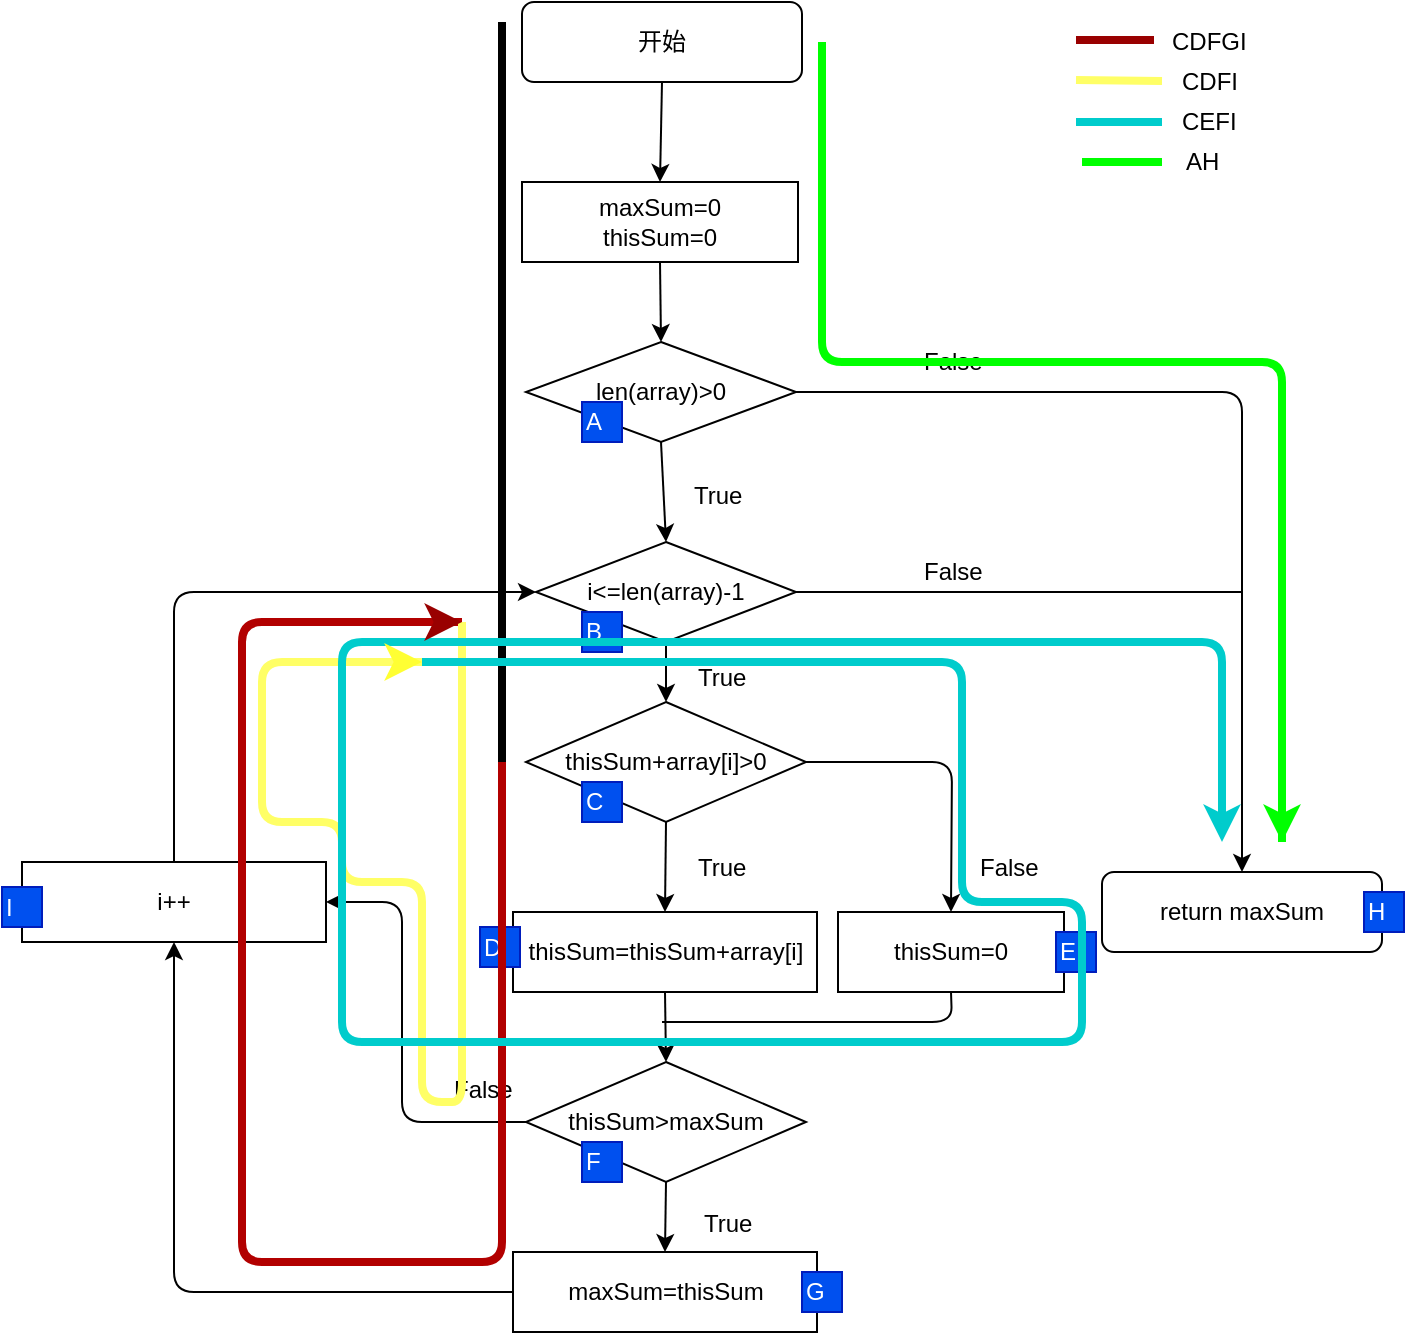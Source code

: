 <mxfile version="10.6.1" type="github"><diagram id="b47Xlxwh-5bcOCQLaltX" name="Page-1"><mxGraphModel dx="1156" dy="742" grid="1" gridSize="10" guides="1" tooltips="1" connect="1" arrows="1" fold="1" page="1" pageScale="1" pageWidth="827" pageHeight="1169" math="0" shadow="0"><root><mxCell id="0"/><mxCell id="1" parent="0"/><mxCell id="yi4_vnIs0eYuqNjCTGJi-1" value="开始" style="rounded=1;whiteSpace=wrap;html=1;" vertex="1" parent="1"><mxGeometry x="300" y="50" width="140" height="40" as="geometry"/></mxCell><mxCell id="yi4_vnIs0eYuqNjCTGJi-2" value="" style="endArrow=classic;html=1;exitX=0.5;exitY=1;exitDx=0;exitDy=0;entryX=0.5;entryY=0;entryDx=0;entryDy=0;" edge="1" parent="1" source="yi4_vnIs0eYuqNjCTGJi-1" target="yi4_vnIs0eYuqNjCTGJi-13"><mxGeometry width="50" height="50" relative="1" as="geometry"><mxPoint x="330" y="160" as="sourcePoint"/><mxPoint x="370" y="130" as="targetPoint"/></mxGeometry></mxCell><mxCell id="yi4_vnIs0eYuqNjCTGJi-13" value="&lt;div&gt;maxSum=0&lt;/div&gt;&lt;div&gt;thisSum=0&lt;br&gt;&lt;/div&gt;" style="rounded=0;whiteSpace=wrap;html=1;" vertex="1" parent="1"><mxGeometry x="300" y="140" width="138" height="40" as="geometry"/></mxCell><mxCell id="yi4_vnIs0eYuqNjCTGJi-16" value="thisSum+array[i]&amp;gt;0" style="rhombus;whiteSpace=wrap;html=1;" vertex="1" parent="1"><mxGeometry x="302" y="400" width="140" height="60" as="geometry"/></mxCell><mxCell id="yi4_vnIs0eYuqNjCTGJi-17" value="len(array)&amp;gt;0" style="rhombus;whiteSpace=wrap;html=1;" vertex="1" parent="1"><mxGeometry x="302" y="220" width="135" height="50" as="geometry"/></mxCell><mxCell id="yi4_vnIs0eYuqNjCTGJi-19" value="" style="endArrow=classic;html=1;exitX=0.5;exitY=1;exitDx=0;exitDy=0;entryX=0.5;entryY=0;entryDx=0;entryDy=0;" edge="1" parent="1" source="yi4_vnIs0eYuqNjCTGJi-13" target="yi4_vnIs0eYuqNjCTGJi-17"><mxGeometry width="50" height="50" relative="1" as="geometry"><mxPoint x="300" y="620" as="sourcePoint"/><mxPoint x="350" y="570" as="targetPoint"/></mxGeometry></mxCell><mxCell id="yi4_vnIs0eYuqNjCTGJi-22" value="thisSum=thisSum+array[i]" style="rounded=0;whiteSpace=wrap;html=1;" vertex="1" parent="1"><mxGeometry x="295.5" y="505" width="152" height="40" as="geometry"/></mxCell><mxCell id="yi4_vnIs0eYuqNjCTGJi-23" value="return maxSum" style="rounded=1;whiteSpace=wrap;html=1;" vertex="1" parent="1"><mxGeometry x="590" y="485" width="140" height="40" as="geometry"/></mxCell><mxCell id="yi4_vnIs0eYuqNjCTGJi-24" value="thisSum&amp;gt;maxSum" style="rhombus;whiteSpace=wrap;html=1;" vertex="1" parent="1"><mxGeometry x="302" y="580" width="140" height="60" as="geometry"/></mxCell><mxCell id="yi4_vnIs0eYuqNjCTGJi-25" value="maxSum=thisSum" style="rounded=0;whiteSpace=wrap;html=1;" vertex="1" parent="1"><mxGeometry x="295.5" y="675" width="152" height="40" as="geometry"/></mxCell><mxCell id="yi4_vnIs0eYuqNjCTGJi-26" value="i++" style="rounded=0;whiteSpace=wrap;html=1;" vertex="1" parent="1"><mxGeometry x="50" y="480" width="152" height="40" as="geometry"/></mxCell><mxCell id="yi4_vnIs0eYuqNjCTGJi-27" value="" style="endArrow=classic;html=1;exitX=0.5;exitY=1;exitDx=0;exitDy=0;entryX=0.5;entryY=0;entryDx=0;entryDy=0;" edge="1" parent="1" source="yi4_vnIs0eYuqNjCTGJi-17" target="yi4_vnIs0eYuqNjCTGJi-36"><mxGeometry width="50" height="50" relative="1" as="geometry"><mxPoint x="50" y="790" as="sourcePoint"/><mxPoint x="372" y="320" as="targetPoint"/></mxGeometry></mxCell><mxCell id="yi4_vnIs0eYuqNjCTGJi-28" value="" style="endArrow=classic;html=1;entryX=0.5;entryY=0;entryDx=0;entryDy=0;exitX=0.5;exitY=1;exitDx=0;exitDy=0;" edge="1" parent="1" target="yi4_vnIs0eYuqNjCTGJi-16"><mxGeometry width="50" height="50" relative="1" as="geometry"><mxPoint x="372" y="370" as="sourcePoint"/><mxPoint x="100" y="740" as="targetPoint"/></mxGeometry></mxCell><mxCell id="yi4_vnIs0eYuqNjCTGJi-29" value="" style="endArrow=classic;html=1;entryX=0.5;entryY=0;entryDx=0;entryDy=0;exitX=0.5;exitY=1;exitDx=0;exitDy=0;" edge="1" parent="1" source="yi4_vnIs0eYuqNjCTGJi-16" target="yi4_vnIs0eYuqNjCTGJi-22"><mxGeometry width="50" height="50" relative="1" as="geometry"><mxPoint x="50" y="790" as="sourcePoint"/><mxPoint x="100" y="740" as="targetPoint"/></mxGeometry></mxCell><mxCell id="yi4_vnIs0eYuqNjCTGJi-30" value="" style="endArrow=classic;html=1;entryX=0.5;entryY=0;entryDx=0;entryDy=0;exitX=0.5;exitY=1;exitDx=0;exitDy=0;" edge="1" parent="1" source="yi4_vnIs0eYuqNjCTGJi-22" target="yi4_vnIs0eYuqNjCTGJi-24"><mxGeometry width="50" height="50" relative="1" as="geometry"><mxPoint x="50" y="790" as="sourcePoint"/><mxPoint x="370" y="560" as="targetPoint"/></mxGeometry></mxCell><mxCell id="yi4_vnIs0eYuqNjCTGJi-31" value="" style="endArrow=classic;html=1;entryX=0.5;entryY=0;entryDx=0;entryDy=0;exitX=0.5;exitY=1;exitDx=0;exitDy=0;" edge="1" parent="1" source="yi4_vnIs0eYuqNjCTGJi-24" target="yi4_vnIs0eYuqNjCTGJi-25"><mxGeometry width="50" height="50" relative="1" as="geometry"><mxPoint x="50" y="790" as="sourcePoint"/><mxPoint x="100" y="740" as="targetPoint"/></mxGeometry></mxCell><mxCell id="yi4_vnIs0eYuqNjCTGJi-32" value="" style="endArrow=classic;html=1;exitX=0;exitY=0.5;exitDx=0;exitDy=0;entryX=1;entryY=0.5;entryDx=0;entryDy=0;" edge="1" parent="1" source="yi4_vnIs0eYuqNjCTGJi-24" target="yi4_vnIs0eYuqNjCTGJi-26"><mxGeometry width="50" height="50" relative="1" as="geometry"><mxPoint x="50" y="790" as="sourcePoint"/><mxPoint x="100" y="740" as="targetPoint"/><Array as="points"><mxPoint x="240" y="610"/><mxPoint x="240" y="500"/></Array></mxGeometry></mxCell><mxCell id="yi4_vnIs0eYuqNjCTGJi-33" value="" style="endArrow=classic;html=1;entryX=0.5;entryY=1;entryDx=0;entryDy=0;exitX=0;exitY=0.5;exitDx=0;exitDy=0;" edge="1" parent="1" source="yi4_vnIs0eYuqNjCTGJi-25" target="yi4_vnIs0eYuqNjCTGJi-26"><mxGeometry width="50" height="50" relative="1" as="geometry"><mxPoint x="50" y="790" as="sourcePoint"/><mxPoint x="100" y="740" as="targetPoint"/><Array as="points"><mxPoint x="126" y="695"/></Array></mxGeometry></mxCell><mxCell id="yi4_vnIs0eYuqNjCTGJi-34" value="" style="endArrow=classic;html=1;exitX=1;exitY=0.5;exitDx=0;exitDy=0;entryX=0.5;entryY=0;entryDx=0;entryDy=0;" edge="1" parent="1" source="yi4_vnIs0eYuqNjCTGJi-17" target="yi4_vnIs0eYuqNjCTGJi-23"><mxGeometry width="50" height="50" relative="1" as="geometry"><mxPoint x="50" y="790" as="sourcePoint"/><mxPoint x="100" y="740" as="targetPoint"/><Array as="points"><mxPoint x="660" y="245"/></Array></mxGeometry></mxCell><mxCell id="yi4_vnIs0eYuqNjCTGJi-36" value="i&amp;lt;=len(array)-1" style="rhombus;whiteSpace=wrap;html=1;" vertex="1" parent="1"><mxGeometry x="307" y="320" width="130" height="50" as="geometry"/></mxCell><mxCell id="yi4_vnIs0eYuqNjCTGJi-37" value="" style="endArrow=none;html=1;entryX=1;entryY=0.5;entryDx=0;entryDy=0;" edge="1" parent="1" target="yi4_vnIs0eYuqNjCTGJi-36"><mxGeometry width="50" height="50" relative="1" as="geometry"><mxPoint x="660" y="345" as="sourcePoint"/><mxPoint x="440" y="340" as="targetPoint"/></mxGeometry></mxCell><mxCell id="yi4_vnIs0eYuqNjCTGJi-38" value="thisSum=0" style="rounded=0;whiteSpace=wrap;html=1;" vertex="1" parent="1"><mxGeometry x="458" y="505" width="113" height="40" as="geometry"/></mxCell><mxCell id="yi4_vnIs0eYuqNjCTGJi-39" value="" style="endArrow=classic;html=1;entryX=0.5;entryY=0;entryDx=0;entryDy=0;exitX=1;exitY=0.5;exitDx=0;exitDy=0;" edge="1" parent="1" source="yi4_vnIs0eYuqNjCTGJi-16" target="yi4_vnIs0eYuqNjCTGJi-38"><mxGeometry width="50" height="50" relative="1" as="geometry"><mxPoint x="50" y="790" as="sourcePoint"/><mxPoint x="100" y="740" as="targetPoint"/><Array as="points"><mxPoint x="515" y="430"/></Array></mxGeometry></mxCell><mxCell id="yi4_vnIs0eYuqNjCTGJi-42" value="" style="endArrow=none;html=1;entryX=0.5;entryY=1;entryDx=0;entryDy=0;" edge="1" parent="1" target="yi4_vnIs0eYuqNjCTGJi-38"><mxGeometry width="50" height="50" relative="1" as="geometry"><mxPoint x="370" y="560" as="sourcePoint"/><mxPoint x="100" y="740" as="targetPoint"/><Array as="points"><mxPoint x="515" y="560"/></Array></mxGeometry></mxCell><mxCell id="yi4_vnIs0eYuqNjCTGJi-43" value="" style="endArrow=classic;html=1;entryX=0;entryY=0.5;entryDx=0;entryDy=0;exitX=0.5;exitY=0;exitDx=0;exitDy=0;" edge="1" parent="1" source="yi4_vnIs0eYuqNjCTGJi-26" target="yi4_vnIs0eYuqNjCTGJi-36"><mxGeometry width="50" height="50" relative="1" as="geometry"><mxPoint x="50" y="790" as="sourcePoint"/><mxPoint x="100" y="740" as="targetPoint"/><Array as="points"><mxPoint x="126" y="345"/></Array></mxGeometry></mxCell><mxCell id="yi4_vnIs0eYuqNjCTGJi-44" value="&lt;div&gt;True&lt;/div&gt;&lt;div&gt;&lt;br&gt;&lt;/div&gt;" style="text;html=1;resizable=0;points=[];autosize=1;align=left;verticalAlign=top;spacingTop=-4;" vertex="1" parent="1"><mxGeometry x="384" y="287" width="40" height="30" as="geometry"/></mxCell><mxCell id="yi4_vnIs0eYuqNjCTGJi-45" value="False" style="text;html=1;resizable=0;points=[];autosize=1;align=left;verticalAlign=top;spacingTop=-4;" vertex="1" parent="1"><mxGeometry x="499" y="220" width="50" height="20" as="geometry"/></mxCell><mxCell id="yi4_vnIs0eYuqNjCTGJi-46" value="False" style="text;html=1;resizable=0;points=[];autosize=1;align=left;verticalAlign=top;spacingTop=-4;" vertex="1" parent="1"><mxGeometry x="499" y="325" width="50" height="20" as="geometry"/></mxCell><mxCell id="yi4_vnIs0eYuqNjCTGJi-47" value="True" style="text;html=1;resizable=0;points=[];autosize=1;align=left;verticalAlign=top;spacingTop=-4;" vertex="1" parent="1"><mxGeometry x="386" y="378" width="40" height="20" as="geometry"/></mxCell><mxCell id="yi4_vnIs0eYuqNjCTGJi-48" value="True" style="text;html=1;resizable=0;points=[];autosize=1;align=left;verticalAlign=top;spacingTop=-4;" vertex="1" parent="1"><mxGeometry x="386" y="472.5" width="40" height="20" as="geometry"/></mxCell><mxCell id="yi4_vnIs0eYuqNjCTGJi-49" value="&lt;div&gt;False&lt;/div&gt;&lt;div&gt;&lt;br&gt;&lt;/div&gt;" style="text;html=1;resizable=0;points=[];autosize=1;align=left;verticalAlign=top;spacingTop=-4;" vertex="1" parent="1"><mxGeometry x="527" y="473" width="50" height="30" as="geometry"/></mxCell><mxCell id="yi4_vnIs0eYuqNjCTGJi-50" value="&lt;div&gt;False&lt;/div&gt;&lt;div&gt;&lt;br&gt;&lt;/div&gt;" style="text;html=1;resizable=0;points=[];autosize=1;align=left;verticalAlign=top;spacingTop=-4;" vertex="1" parent="1"><mxGeometry x="264" y="584" width="50" height="30" as="geometry"/></mxCell><mxCell id="yi4_vnIs0eYuqNjCTGJi-51" value="&lt;div&gt;True&lt;/div&gt;&lt;div&gt;&lt;br&gt;&lt;/div&gt;" style="text;html=1;resizable=0;points=[];autosize=1;align=left;verticalAlign=top;spacingTop=-4;" vertex="1" parent="1"><mxGeometry x="389" y="651" width="40" height="30" as="geometry"/></mxCell><mxCell id="yi4_vnIs0eYuqNjCTGJi-52" value="A" style="text;html=1;resizable=0;points=[];autosize=1;align=left;verticalAlign=top;spacingTop=-4;fillColor=#0050ef;strokeColor=#001DBC;fontColor=#ffffff;" vertex="1" parent="1"><mxGeometry x="330" y="250" width="20" height="20" as="geometry"/></mxCell><mxCell id="yi4_vnIs0eYuqNjCTGJi-55" value="&lt;div&gt;B&lt;/div&gt;" style="text;html=1;resizable=0;points=[];autosize=1;align=left;verticalAlign=top;spacingTop=-4;fillColor=#0050ef;strokeColor=#001DBC;fontColor=#ffffff;" vertex="1" parent="1"><mxGeometry x="330" y="355" width="20" height="20" as="geometry"/></mxCell><mxCell id="yi4_vnIs0eYuqNjCTGJi-56" value="C" style="text;html=1;resizable=0;points=[];autosize=1;align=left;verticalAlign=top;spacingTop=-4;fillColor=#0050ef;strokeColor=#001DBC;fontColor=#ffffff;" vertex="1" parent="1"><mxGeometry x="330" y="440" width="20" height="20" as="geometry"/></mxCell><mxCell id="yi4_vnIs0eYuqNjCTGJi-58" value="D" style="text;html=1;resizable=0;points=[];autosize=1;align=left;verticalAlign=top;spacingTop=-4;fillColor=#0050ef;strokeColor=#001DBC;fontColor=#ffffff;" vertex="1" parent="1"><mxGeometry x="279" y="512.5" width="20" height="20" as="geometry"/></mxCell><mxCell id="yi4_vnIs0eYuqNjCTGJi-60" value="E" style="text;html=1;resizable=0;points=[];autosize=1;align=left;verticalAlign=top;spacingTop=-4;fillColor=#0050ef;strokeColor=#001DBC;fontColor=#ffffff;" vertex="1" parent="1"><mxGeometry x="567" y="515" width="20" height="20" as="geometry"/></mxCell><mxCell id="yi4_vnIs0eYuqNjCTGJi-61" value="F" style="text;html=1;resizable=0;points=[];autosize=1;align=left;verticalAlign=top;spacingTop=-4;fillColor=#0050ef;strokeColor=#001DBC;fontColor=#ffffff;" vertex="1" parent="1"><mxGeometry x="330" y="620" width="20" height="20" as="geometry"/></mxCell><mxCell id="yi4_vnIs0eYuqNjCTGJi-62" value="G" style="text;html=1;resizable=0;points=[];autosize=1;align=left;verticalAlign=top;spacingTop=-4;fillColor=#0050ef;strokeColor=#001DBC;fontColor=#ffffff;" vertex="1" parent="1"><mxGeometry x="440" y="685" width="20" height="20" as="geometry"/></mxCell><mxCell id="yi4_vnIs0eYuqNjCTGJi-63" value="H" style="text;html=1;resizable=0;points=[];autosize=1;align=left;verticalAlign=top;spacingTop=-4;fillColor=#0050ef;strokeColor=#001DBC;fontColor=#ffffff;" vertex="1" parent="1"><mxGeometry x="721" y="495" width="20" height="20" as="geometry"/></mxCell><mxCell id="yi4_vnIs0eYuqNjCTGJi-64" value="I" style="text;html=1;resizable=0;points=[];autosize=1;align=left;verticalAlign=top;spacingTop=-4;fillColor=#0050ef;strokeColor=#001DBC;fontColor=#ffffff;" vertex="1" parent="1"><mxGeometry x="40" y="492.5" width="20" height="20" as="geometry"/></mxCell><mxCell id="yi4_vnIs0eYuqNjCTGJi-65" value="" style="endArrow=none;html=1;strokeWidth=4;" edge="1" parent="1"><mxGeometry width="50" height="50" relative="1" as="geometry"><mxPoint x="290" y="430" as="sourcePoint"/><mxPoint x="290" y="60" as="targetPoint"/></mxGeometry></mxCell><mxCell id="yi4_vnIs0eYuqNjCTGJi-66" value="" style="endArrow=none;html=1;fillColor=#e51400;strokeColor=#B20000;strokeWidth=4;" edge="1" parent="1"><mxGeometry width="50" height="50" relative="1" as="geometry"><mxPoint x="270" y="360" as="sourcePoint"/><mxPoint x="290" y="430" as="targetPoint"/><Array as="points"><mxPoint x="160" y="360"/><mxPoint x="160" y="680"/><mxPoint x="290" y="680"/></Array></mxGeometry></mxCell><mxCell id="yi4_vnIs0eYuqNjCTGJi-67" value="" style="endArrow=none;html=1;strokeWidth=4;strokeColor=#FFFF66;" edge="1" parent="1"><mxGeometry width="50" height="50" relative="1" as="geometry"><mxPoint x="250" y="380" as="sourcePoint"/><mxPoint x="270" y="360" as="targetPoint"/><Array as="points"><mxPoint x="170" y="380"/><mxPoint x="170" y="460"/><mxPoint x="210" y="460"/><mxPoint x="210" y="490"/><mxPoint x="250" y="490"/><mxPoint x="250" y="600"/><mxPoint x="270" y="600"/></Array></mxGeometry></mxCell><mxCell id="yi4_vnIs0eYuqNjCTGJi-70" value="" style="endArrow=none;html=1;strokeColor=#00CCCC;strokeWidth=4;" edge="1" parent="1"><mxGeometry width="50" height="50" relative="1" as="geometry"><mxPoint x="650" y="460" as="sourcePoint"/><mxPoint x="250" y="380" as="targetPoint"/><Array as="points"><mxPoint x="650" y="370"/><mxPoint x="210" y="370"/><mxPoint x="210" y="570"/><mxPoint x="580" y="570"/><mxPoint x="580" y="500"/><mxPoint x="520" y="500"/><mxPoint x="520" y="380"/><mxPoint x="450" y="380"/></Array></mxGeometry></mxCell><mxCell id="yi4_vnIs0eYuqNjCTGJi-71" value="" style="endArrow=none;html=1;strokeColor=#00CCCC;strokeWidth=4;" edge="1" parent="1"><mxGeometry width="50" height="50" relative="1" as="geometry"><mxPoint x="620" y="110" as="sourcePoint"/><mxPoint x="577" y="110" as="targetPoint"/></mxGeometry></mxCell><mxCell id="yi4_vnIs0eYuqNjCTGJi-73" value="" style="endArrow=none;html=1;strokeColor=#FFFF66;strokeWidth=4;fillColor=#ffff88;" edge="1" parent="1"><mxGeometry width="50" height="50" relative="1" as="geometry"><mxPoint x="577" y="89" as="sourcePoint"/><mxPoint x="620" y="89.5" as="targetPoint"/></mxGeometry></mxCell><mxCell id="yi4_vnIs0eYuqNjCTGJi-74" value="" style="endArrow=none;html=1;strokeColor=#990000;strokeWidth=4;" edge="1" parent="1"><mxGeometry width="50" height="50" relative="1" as="geometry"><mxPoint x="577" y="69" as="sourcePoint"/><mxPoint x="616" y="69" as="targetPoint"/><Array as="points"><mxPoint x="606" y="69"/></Array></mxGeometry></mxCell><mxCell id="yi4_vnIs0eYuqNjCTGJi-75" value="CDFGI" style="text;html=1;resizable=0;points=[];autosize=1;align=left;verticalAlign=top;spacingTop=-4;" vertex="1" parent="1"><mxGeometry x="623" y="60" width="50" height="20" as="geometry"/></mxCell><mxCell id="yi4_vnIs0eYuqNjCTGJi-76" value="CDFI" style="text;html=1;resizable=0;points=[];autosize=1;align=left;verticalAlign=top;spacingTop=-4;" vertex="1" parent="1"><mxGeometry x="628" y="80" width="40" height="20" as="geometry"/></mxCell><mxCell id="yi4_vnIs0eYuqNjCTGJi-77" value="CEFI" style="text;html=1;resizable=0;points=[];autosize=1;align=left;verticalAlign=top;spacingTop=-4;" vertex="1" parent="1"><mxGeometry x="628" y="100" width="40" height="20" as="geometry"/></mxCell><mxCell id="yi4_vnIs0eYuqNjCTGJi-80" value="" style="endArrow=classic;html=1;strokeColor=#990000;strokeWidth=4;" edge="1" parent="1"><mxGeometry width="50" height="50" relative="1" as="geometry"><mxPoint x="260" y="360" as="sourcePoint"/><mxPoint x="270" y="360" as="targetPoint"/></mxGeometry></mxCell><mxCell id="yi4_vnIs0eYuqNjCTGJi-81" value="" style="endArrow=classic;html=1;strokeColor=#00CCCC;strokeWidth=4;" edge="1" parent="1"><mxGeometry width="50" height="50" relative="1" as="geometry"><mxPoint x="650" y="460" as="sourcePoint"/><mxPoint x="650" y="470" as="targetPoint"/></mxGeometry></mxCell><mxCell id="yi4_vnIs0eYuqNjCTGJi-82" value="" style="endArrow=classic;html=1;strokeColor=#FFFF33;strokeWidth=4;" edge="1" parent="1"><mxGeometry width="50" height="50" relative="1" as="geometry"><mxPoint x="240" y="380" as="sourcePoint"/><mxPoint x="250" y="380" as="targetPoint"/></mxGeometry></mxCell><mxCell id="yi4_vnIs0eYuqNjCTGJi-83" value="" style="endArrow=none;html=1;strokeColor=#00FF00;strokeWidth=4;" edge="1" parent="1"><mxGeometry width="50" height="50" relative="1" as="geometry"><mxPoint x="680" y="470" as="sourcePoint"/><mxPoint x="450" y="70" as="targetPoint"/><Array as="points"><mxPoint x="680" y="230"/><mxPoint x="450" y="230"/></Array></mxGeometry></mxCell><mxCell id="yi4_vnIs0eYuqNjCTGJi-84" value="" style="endArrow=none;html=1;strokeColor=#00FF00;strokeWidth=4;" edge="1" parent="1"><mxGeometry width="50" height="50" relative="1" as="geometry"><mxPoint x="580" y="130" as="sourcePoint"/><mxPoint x="620" y="130" as="targetPoint"/></mxGeometry></mxCell><mxCell id="yi4_vnIs0eYuqNjCTGJi-85" value="AH" style="text;html=1;resizable=0;points=[];autosize=1;align=left;verticalAlign=top;spacingTop=-4;" vertex="1" parent="1"><mxGeometry x="630" y="120" width="30" height="20" as="geometry"/></mxCell><mxCell id="yi4_vnIs0eYuqNjCTGJi-86" value="" style="endArrow=classic;html=1;strokeColor=#00FF00;strokeWidth=4;" edge="1" parent="1"><mxGeometry width="50" height="50" relative="1" as="geometry"><mxPoint x="680" y="450" as="sourcePoint"/><mxPoint x="680" y="470" as="targetPoint"/></mxGeometry></mxCell></root></mxGraphModel></diagram></mxfile>